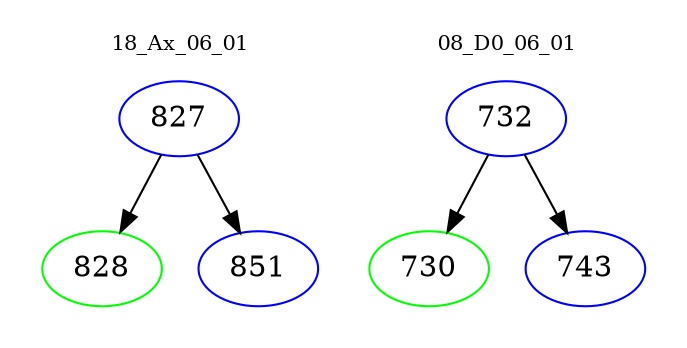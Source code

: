 digraph{
subgraph cluster_0 {
color = white
label = "18_Ax_06_01";
fontsize=10;
T0_827 [label="827", color="blue"]
T0_827 -> T0_828 [color="black"]
T0_828 [label="828", color="green"]
T0_827 -> T0_851 [color="black"]
T0_851 [label="851", color="blue"]
}
subgraph cluster_1 {
color = white
label = "08_D0_06_01";
fontsize=10;
T1_732 [label="732", color="blue"]
T1_732 -> T1_730 [color="black"]
T1_730 [label="730", color="green"]
T1_732 -> T1_743 [color="black"]
T1_743 [label="743", color="blue"]
}
}
